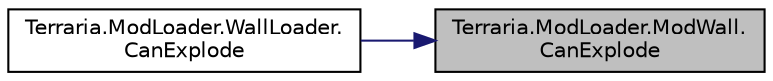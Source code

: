digraph "Terraria.ModLoader.ModWall.CanExplode"
{
 // LATEX_PDF_SIZE
  edge [fontname="Helvetica",fontsize="10",labelfontname="Helvetica",labelfontsize="10"];
  node [fontname="Helvetica",fontsize="10",shape=record];
  rankdir="RL";
  Node1 [label="Terraria.ModLoader.ModWall.\lCanExplode",height=0.2,width=0.4,color="black", fillcolor="grey75", style="filled", fontcolor="black",tooltip="Whether or not the wall at the given coordinates can be killed by an explosion (ie...."];
  Node1 -> Node2 [dir="back",color="midnightblue",fontsize="10",style="solid",fontname="Helvetica"];
  Node2 [label="Terraria.ModLoader.WallLoader.\lCanExplode",height=0.2,width=0.4,color="black", fillcolor="white", style="filled",URL="$class_terraria_1_1_mod_loader_1_1_wall_loader.html#acf635ba4f35290c972f2ca8fa357a305",tooltip=" "];
}
